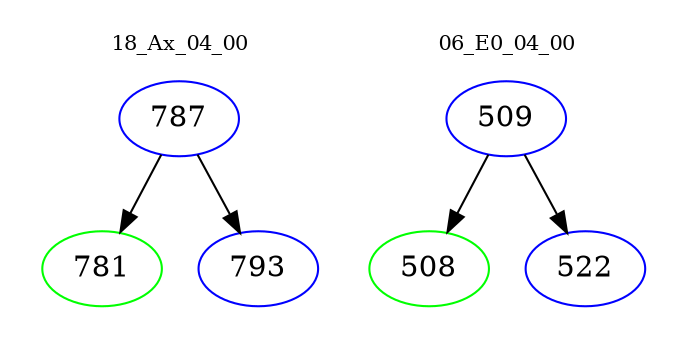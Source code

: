 digraph{
subgraph cluster_0 {
color = white
label = "18_Ax_04_00";
fontsize=10;
T0_787 [label="787", color="blue"]
T0_787 -> T0_781 [color="black"]
T0_781 [label="781", color="green"]
T0_787 -> T0_793 [color="black"]
T0_793 [label="793", color="blue"]
}
subgraph cluster_1 {
color = white
label = "06_E0_04_00";
fontsize=10;
T1_509 [label="509", color="blue"]
T1_509 -> T1_508 [color="black"]
T1_508 [label="508", color="green"]
T1_509 -> T1_522 [color="black"]
T1_522 [label="522", color="blue"]
}
}
